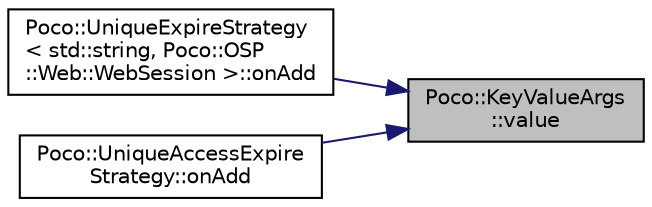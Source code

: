 digraph "Poco::KeyValueArgs::value"
{
 // LATEX_PDF_SIZE
  edge [fontname="Helvetica",fontsize="10",labelfontname="Helvetica",labelfontsize="10"];
  node [fontname="Helvetica",fontsize="10",shape=record];
  rankdir="RL";
  Node1 [label="Poco::KeyValueArgs\l::value",height=0.2,width=0.4,color="black", fillcolor="grey75", style="filled", fontcolor="black",tooltip="Returns a Reference to the value."];
  Node1 -> Node2 [dir="back",color="midnightblue",fontsize="10",style="solid"];
  Node2 [label="Poco::UniqueExpireStrategy\l\< std::string, Poco::OSP\l::Web::WebSession \>::onAdd",height=0.2,width=0.4,color="black", fillcolor="white", style="filled",URL="$classPoco_1_1UniqueExpireStrategy.html#aa70578a0eb18bbfa4e954812bb0e2eec",tooltip=" "];
  Node1 -> Node3 [dir="back",color="midnightblue",fontsize="10",style="solid"];
  Node3 [label="Poco::UniqueAccessExpire\lStrategy::onAdd",height=0.2,width=0.4,color="black", fillcolor="white", style="filled",URL="$classPoco_1_1UniqueAccessExpireStrategy.html#a5112138c8db52af72b59f0d2e381f519",tooltip=" "];
}
